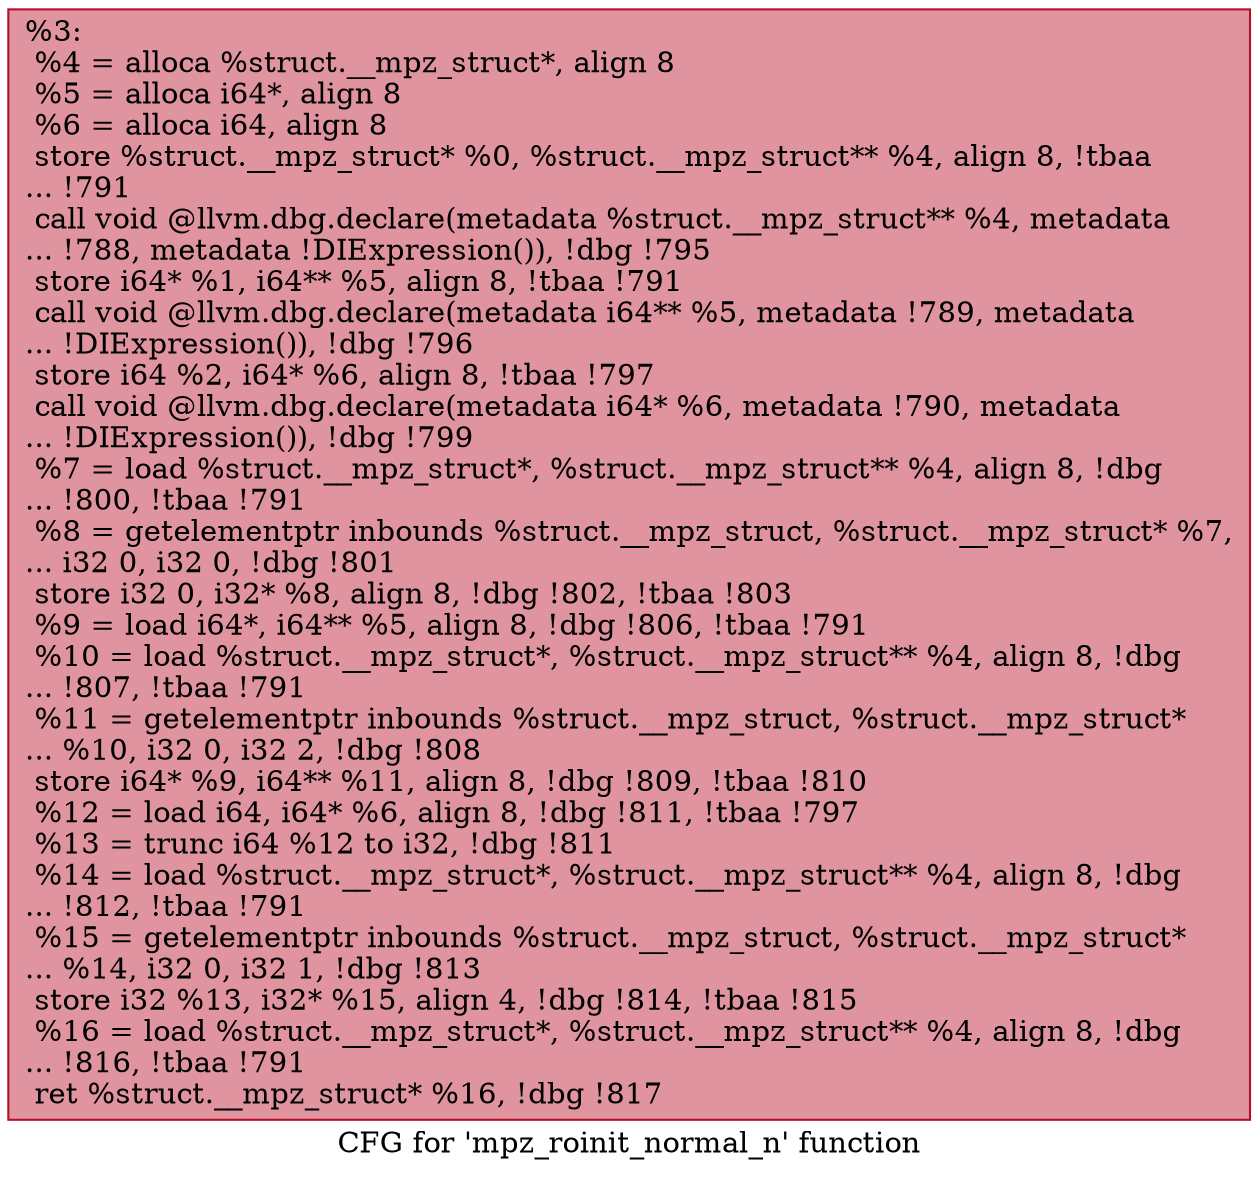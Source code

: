digraph "CFG for 'mpz_roinit_normal_n' function" {
	label="CFG for 'mpz_roinit_normal_n' function";

	Node0x1bb7780 [shape=record,color="#b70d28ff", style=filled, fillcolor="#b70d2870",label="{%3:\l  %4 = alloca %struct.__mpz_struct*, align 8\l  %5 = alloca i64*, align 8\l  %6 = alloca i64, align 8\l  store %struct.__mpz_struct* %0, %struct.__mpz_struct** %4, align 8, !tbaa\l... !791\l  call void @llvm.dbg.declare(metadata %struct.__mpz_struct** %4, metadata\l... !788, metadata !DIExpression()), !dbg !795\l  store i64* %1, i64** %5, align 8, !tbaa !791\l  call void @llvm.dbg.declare(metadata i64** %5, metadata !789, metadata\l... !DIExpression()), !dbg !796\l  store i64 %2, i64* %6, align 8, !tbaa !797\l  call void @llvm.dbg.declare(metadata i64* %6, metadata !790, metadata\l... !DIExpression()), !dbg !799\l  %7 = load %struct.__mpz_struct*, %struct.__mpz_struct** %4, align 8, !dbg\l... !800, !tbaa !791\l  %8 = getelementptr inbounds %struct.__mpz_struct, %struct.__mpz_struct* %7,\l... i32 0, i32 0, !dbg !801\l  store i32 0, i32* %8, align 8, !dbg !802, !tbaa !803\l  %9 = load i64*, i64** %5, align 8, !dbg !806, !tbaa !791\l  %10 = load %struct.__mpz_struct*, %struct.__mpz_struct** %4, align 8, !dbg\l... !807, !tbaa !791\l  %11 = getelementptr inbounds %struct.__mpz_struct, %struct.__mpz_struct*\l... %10, i32 0, i32 2, !dbg !808\l  store i64* %9, i64** %11, align 8, !dbg !809, !tbaa !810\l  %12 = load i64, i64* %6, align 8, !dbg !811, !tbaa !797\l  %13 = trunc i64 %12 to i32, !dbg !811\l  %14 = load %struct.__mpz_struct*, %struct.__mpz_struct** %4, align 8, !dbg\l... !812, !tbaa !791\l  %15 = getelementptr inbounds %struct.__mpz_struct, %struct.__mpz_struct*\l... %14, i32 0, i32 1, !dbg !813\l  store i32 %13, i32* %15, align 4, !dbg !814, !tbaa !815\l  %16 = load %struct.__mpz_struct*, %struct.__mpz_struct** %4, align 8, !dbg\l... !816, !tbaa !791\l  ret %struct.__mpz_struct* %16, !dbg !817\l}"];
}
